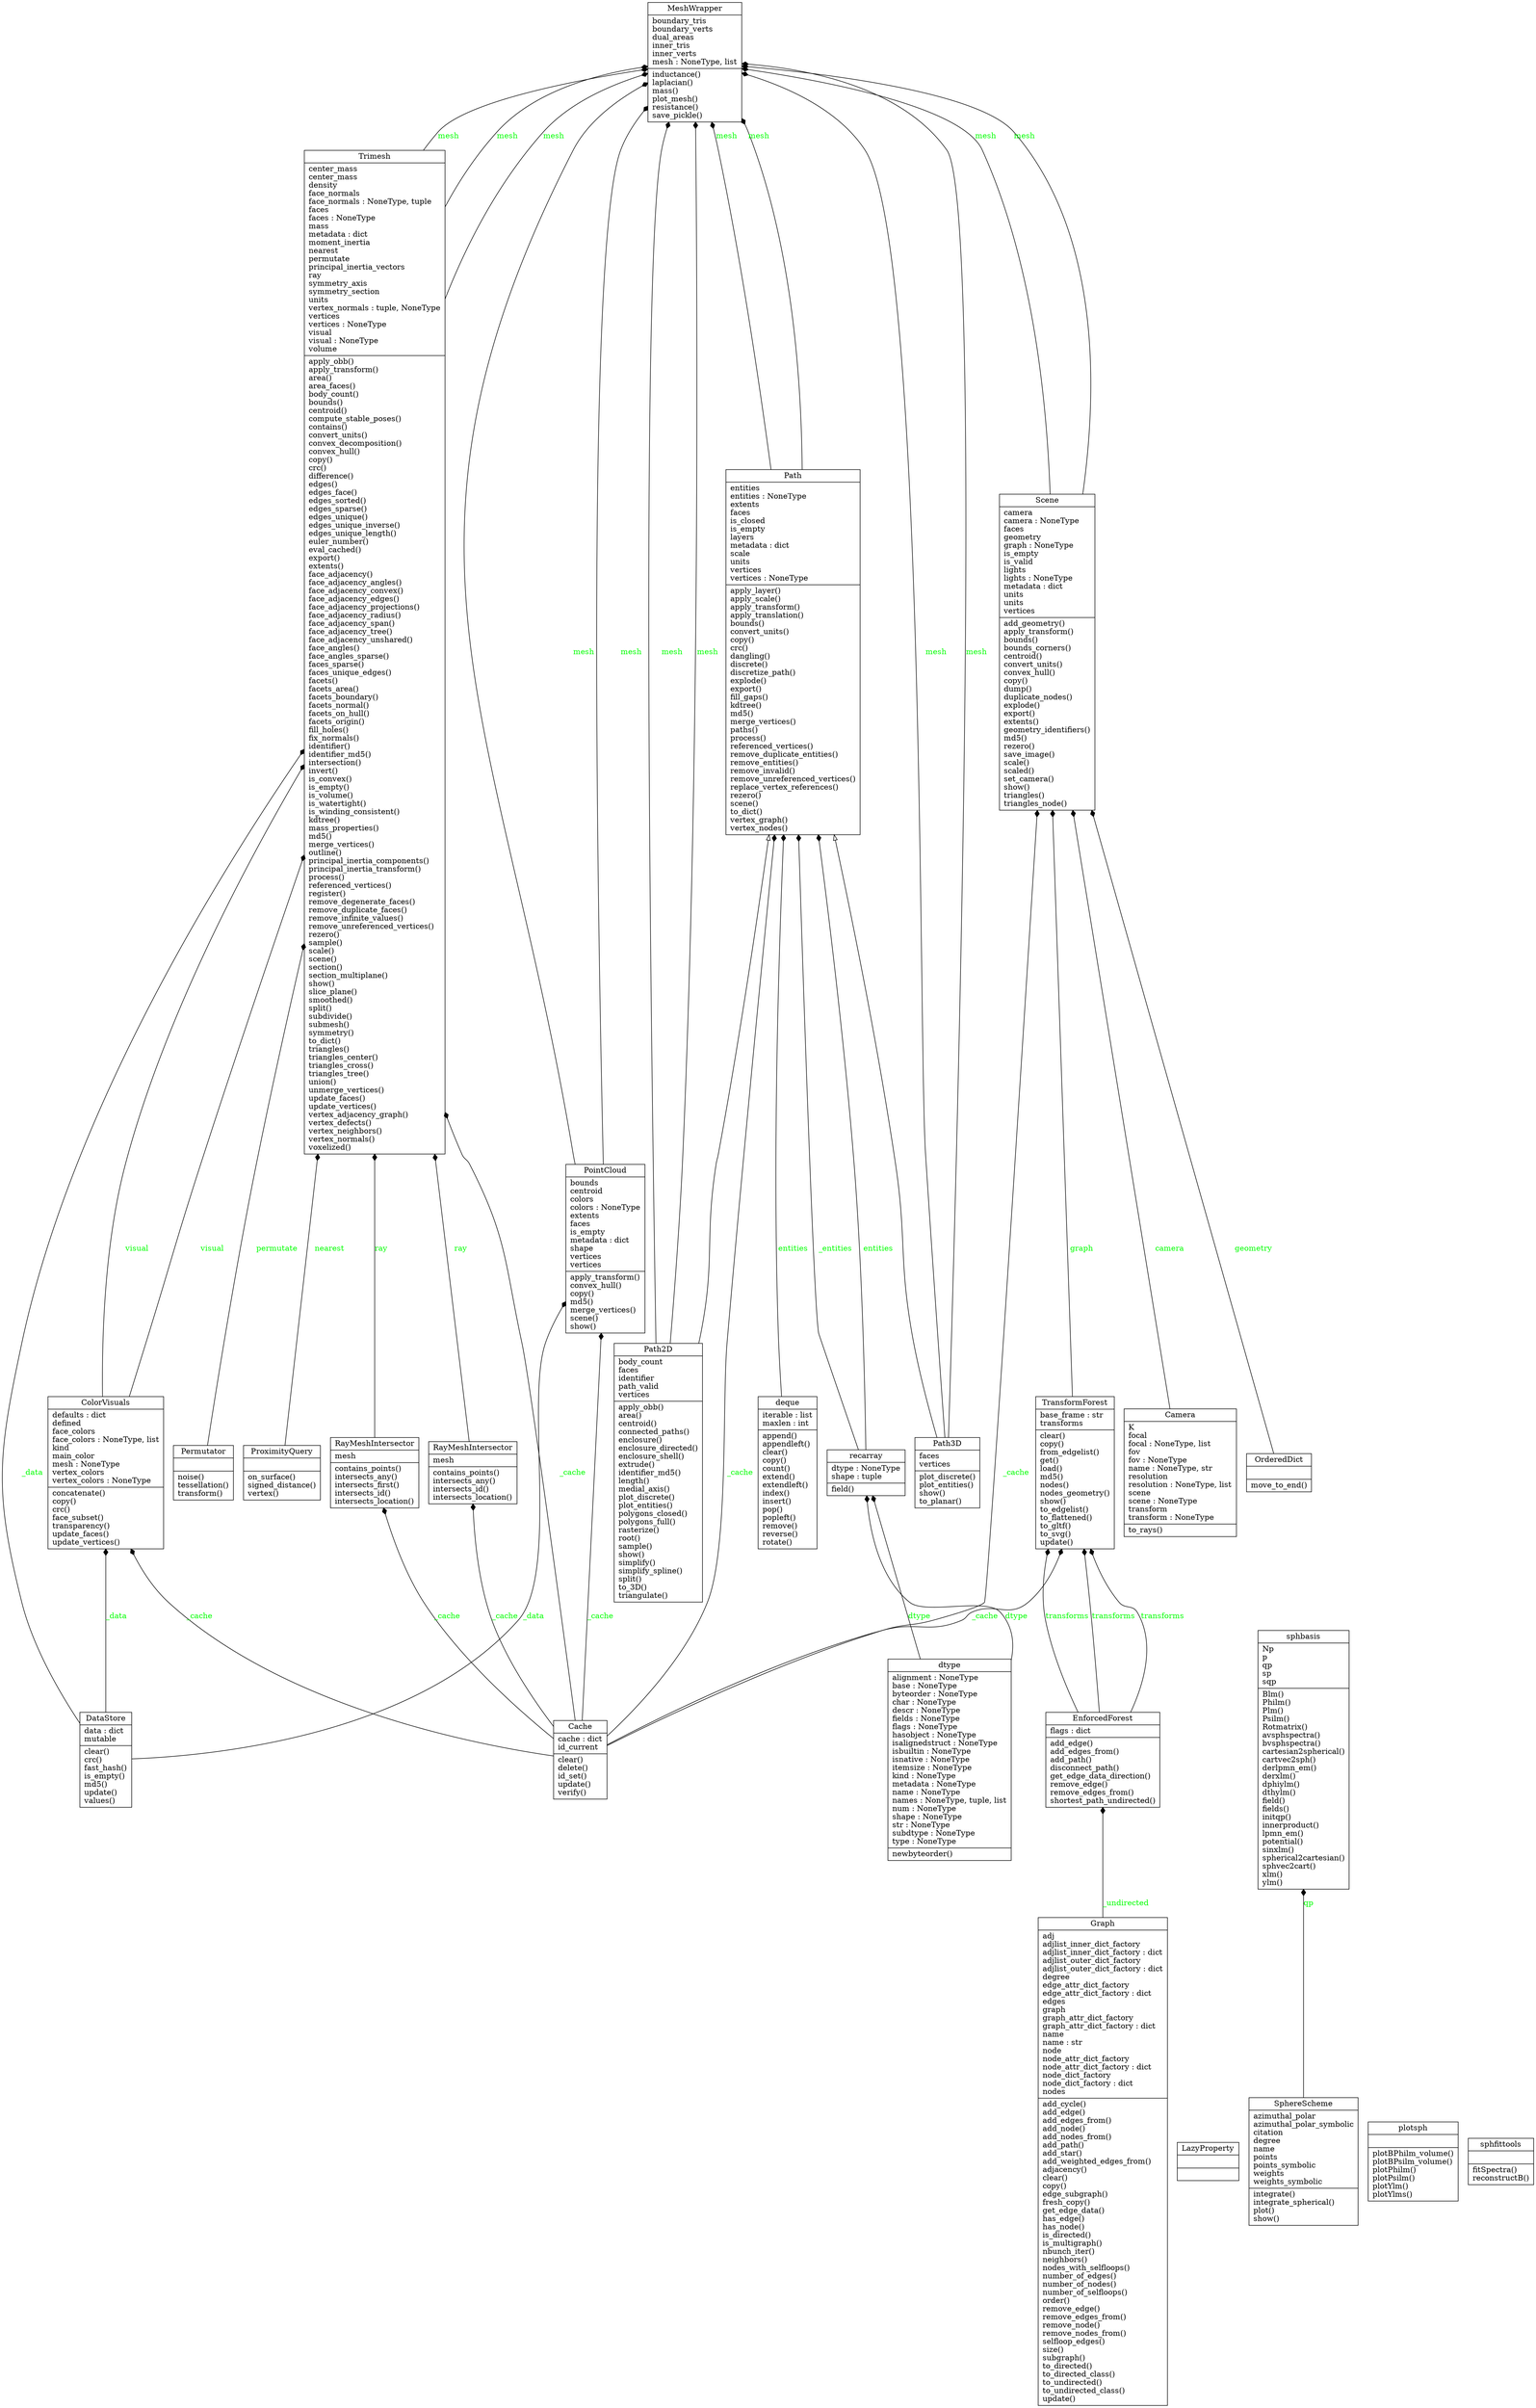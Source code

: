 digraph "classes" {
charset="utf-8"
rankdir=BT
"0" [label="{Cache|cache : dict\lid_current\l|clear()\ldelete()\lid_set()\lupdate()\lverify()\l}", shape="record"];
"1" [label="{Camera|K\lfocal\lfocal : NoneType, list\lfov\lfov : NoneType\lname : NoneType, str\lresolution\lresolution : NoneType, list\lscene\lscene : NoneType\ltransform\ltransform : NoneType\l|to_rays()\l}", shape="record"];
"2" [label="{ColorVisuals|defaults : dict\ldefined\lface_colors\lface_colors : NoneType, list\lkind\lmain_color\lmesh : NoneType\lvertex_colors\lvertex_colors : NoneType\l|concatenate()\lcopy()\lcrc()\lface_subset()\ltransparency()\lupdate_faces()\lupdate_vertices()\l}", shape="record"];
"3" [label="{DataStore|data : dict\lmutable\l|clear()\lcrc()\lfast_hash()\lis_empty()\lmd5()\lupdate()\lvalues()\l}", shape="record"];
"4" [label="{EnforcedForest|flags : dict\l|add_edge()\ladd_edges_from()\ladd_path()\ldisconnect_path()\lget_edge_data_direction()\lremove_edge()\lremove_edges_from()\lshortest_path_undirected()\l}", shape="record"];
"5" [label="{Graph|adj\ladjlist_inner_dict_factory\ladjlist_inner_dict_factory : dict\ladjlist_outer_dict_factory\ladjlist_outer_dict_factory : dict\ldegree\ledge_attr_dict_factory\ledge_attr_dict_factory : dict\ledges\lgraph\lgraph_attr_dict_factory\lgraph_attr_dict_factory : dict\lname\lname : str\lnode\lnode_attr_dict_factory\lnode_attr_dict_factory : dict\lnode_dict_factory\lnode_dict_factory : dict\lnodes\l|add_cycle()\ladd_edge()\ladd_edges_from()\ladd_node()\ladd_nodes_from()\ladd_path()\ladd_star()\ladd_weighted_edges_from()\ladjacency()\lclear()\lcopy()\ledge_subgraph()\lfresh_copy()\lget_edge_data()\lhas_edge()\lhas_node()\lis_directed()\lis_multigraph()\lnbunch_iter()\lneighbors()\lnodes_with_selfloops()\lnumber_of_edges()\lnumber_of_nodes()\lnumber_of_selfloops()\lorder()\lremove_edge()\lremove_edges_from()\lremove_node()\lremove_nodes_from()\lselfloop_edges()\lsize()\lsubgraph()\lto_directed()\lto_directed_class()\lto_undirected()\lto_undirected_class()\lupdate()\l}", shape="record"];
"6" [label="{LazyProperty|\l|}", shape="record"];
"7" [label="{MeshWrapper|boundary_tris\lboundary_verts\ldual_areas\linner_tris\linner_verts\lmesh : NoneType, list\l|inductance()\llaplacian()\lmass()\lplot_mesh()\lresistance()\lsave_pickle()\l}", shape="record"];
"8" [label="{OrderedDict|\l|move_to_end()\l}", shape="record"];
"9" [label="{Path|entities\lentities : NoneType\lextents\lfaces\lis_closed\lis_empty\llayers\lmetadata : dict\lscale\lunits\lvertices\lvertices : NoneType\l|apply_layer()\lapply_scale()\lapply_transform()\lapply_translation()\lbounds()\lconvert_units()\lcopy()\lcrc()\ldangling()\ldiscrete()\ldiscretize_path()\lexplode()\lexport()\lfill_gaps()\lkdtree()\lmd5()\lmerge_vertices()\lpaths()\lprocess()\lreferenced_vertices()\lremove_duplicate_entities()\lremove_entities()\lremove_invalid()\lremove_unreferenced_vertices()\lreplace_vertex_references()\lrezero()\lscene()\lto_dict()\lvertex_graph()\lvertex_nodes()\l}", shape="record"];
"10" [label="{Path2D|body_count\lfaces\lidentifier\lpath_valid\lvertices\l|apply_obb()\larea()\lcentroid()\lconnected_paths()\lenclosure()\lenclosure_directed()\lenclosure_shell()\lextrude()\lidentifier_md5()\llength()\lmedial_axis()\lplot_discrete()\lplot_entities()\lpolygons_closed()\lpolygons_full()\lrasterize()\lroot()\lsample()\lshow()\lsimplify()\lsimplify_spline()\lsplit()\lto_3D()\ltriangulate()\l}", shape="record"];
"11" [label="{Path3D|faces\lvertices\l|plot_discrete()\lplot_entities()\lshow()\lto_planar()\l}", shape="record"];
"12" [label="{Permutator|\l|noise()\ltessellation()\ltransform()\l}", shape="record"];
"13" [label="{PointCloud|bounds\lcentroid\lcolors\lcolors : NoneType\lextents\lfaces\lis_empty\lmetadata : dict\lshape\lvertices\lvertices\l|apply_transform()\lconvex_hull()\lcopy()\lmd5()\lmerge_vertices()\lscene()\lshow()\l}", shape="record"];
"14" [label="{ProximityQuery|\l|on_surface()\lsigned_distance()\lvertex()\l}", shape="record"];
"15" [label="{RayMeshIntersector|mesh\l|contains_points()\lintersects_any()\lintersects_id()\lintersects_location()\l}", shape="record"];
"16" [label="{RayMeshIntersector|mesh\l|contains_points()\lintersects_any()\lintersects_first()\lintersects_id()\lintersects_location()\l}", shape="record"];
"17" [label="{Scene|camera\lcamera : NoneType\lfaces\lgeometry\lgraph : NoneType\lis_empty\lis_valid\llights\llights : NoneType\lmetadata : dict\lunits\lunits\lvertices\l|add_geometry()\lapply_transform()\lbounds()\lbounds_corners()\lcentroid()\lconvert_units()\lconvex_hull()\lcopy()\ldump()\lduplicate_nodes()\lexplode()\lexport()\lextents()\lgeometry_identifiers()\lmd5()\lrezero()\lsave_image()\lscale()\lscaled()\lset_camera()\lshow()\ltriangles()\ltriangles_node()\l}", shape="record"];
"18" [label="{SphereScheme|azimuthal_polar\lazimuthal_polar_symbolic\lcitation\ldegree\lname\lpoints\lpoints_symbolic\lweights\lweights_symbolic\l|integrate()\lintegrate_spherical()\lplot()\lshow()\l}", shape="record"];
"19" [label="{TransformForest|base_frame : str\ltransforms\l|clear()\lcopy()\lfrom_edgelist()\lget()\lload()\lmd5()\lnodes()\lnodes_geometry()\lshow()\lto_edgelist()\lto_flattened()\lto_gltf()\lto_svg()\lupdate()\l}", shape="record"];
"20" [label="{Trimesh|center_mass\lcenter_mass\ldensity\lface_normals\lface_normals : NoneType, tuple\lfaces\lfaces : NoneType\lmass\lmetadata : dict\lmoment_inertia\lnearest\lpermutate\lprincipal_inertia_vectors\lray\lsymmetry_axis\lsymmetry_section\lunits\lvertex_normals : tuple, NoneType\lvertices\lvertices : NoneType\lvisual\lvisual : NoneType\lvolume\l|apply_obb()\lapply_transform()\larea()\larea_faces()\lbody_count()\lbounds()\lcentroid()\lcompute_stable_poses()\lcontains()\lconvert_units()\lconvex_decomposition()\lconvex_hull()\lcopy()\lcrc()\ldifference()\ledges()\ledges_face()\ledges_sorted()\ledges_sparse()\ledges_unique()\ledges_unique_inverse()\ledges_unique_length()\leuler_number()\leval_cached()\lexport()\lextents()\lface_adjacency()\lface_adjacency_angles()\lface_adjacency_convex()\lface_adjacency_edges()\lface_adjacency_projections()\lface_adjacency_radius()\lface_adjacency_span()\lface_adjacency_tree()\lface_adjacency_unshared()\lface_angles()\lface_angles_sparse()\lfaces_sparse()\lfaces_unique_edges()\lfacets()\lfacets_area()\lfacets_boundary()\lfacets_normal()\lfacets_on_hull()\lfacets_origin()\lfill_holes()\lfix_normals()\lidentifier()\lidentifier_md5()\lintersection()\linvert()\lis_convex()\lis_empty()\lis_volume()\lis_watertight()\lis_winding_consistent()\lkdtree()\lmass_properties()\lmd5()\lmerge_vertices()\loutline()\lprincipal_inertia_components()\lprincipal_inertia_transform()\lprocess()\lreferenced_vertices()\lregister()\lremove_degenerate_faces()\lremove_duplicate_faces()\lremove_infinite_values()\lremove_unreferenced_vertices()\lrezero()\lsample()\lscale()\lscene()\lsection()\lsection_multiplane()\lshow()\lslice_plane()\lsmoothed()\lsplit()\lsubdivide()\lsubmesh()\lsymmetry()\lto_dict()\ltriangles()\ltriangles_center()\ltriangles_cross()\ltriangles_tree()\lunion()\lunmerge_vertices()\lupdate_faces()\lupdate_vertices()\lvertex_adjacency_graph()\lvertex_defects()\lvertex_neighbors()\lvertex_normals()\lvoxelized()\l}", shape="record"];
"21" [label="{deque|iterable : list\lmaxlen : int\l|append()\lappendleft()\lclear()\lcopy()\lcount()\lextend()\lextendleft()\lindex()\linsert()\lpop()\lpopleft()\lremove()\lreverse()\lrotate()\l}", shape="record"];
"22" [label="{dtype|alignment : NoneType\lbase : NoneType\lbyteorder : NoneType\lchar : NoneType\ldescr : NoneType\lfields : NoneType\lflags : NoneType\lhasobject : NoneType\lisalignedstruct : NoneType\lisbuiltin : NoneType\lisnative : NoneType\litemsize : NoneType\lkind : NoneType\lmetadata : NoneType\lname : NoneType\lnames : NoneType, tuple, list\lnum : NoneType\lshape : NoneType\lstr : NoneType\lsubdtype : NoneType\ltype : NoneType\l|newbyteorder()\l}", shape="record"];
"23" [label="{plotsph|\l|plotBPhilm_volume()\lplotBPsilm_volume()\lplotPhilm()\lplotPsilm()\lplotYlm()\lplotYlms()\l}", shape="record"];
"24" [label="{recarray|dtype : NoneType\lshape : tuple\l|field()\l}", shape="record"];
"25" [label="{sphbasis|Np\lp\lqp\lsp\lsqp\l|Blm()\lPhilm()\lPlm()\lPsilm()\lRotmatrix()\lavsphspectra()\lbvsphspectra()\lcartesian2spherical()\lcartvec2sph()\lderlpmn_em()\lderxlm()\ldphiylm()\ldthylm()\lfield()\lfields()\linitqp()\linnerproduct()\llpmn_em()\lpotential()\lsinxlm()\lspherical2cartesian()\lsphvec2cart()\lxlm()\lylm()\l}", shape="record"];
"26" [label="{sphfittools|\l|fitSpectra()\lreconstructB()\l}", shape="record"];
"10" -> "9" [arrowhead="empty", arrowtail="none"];
"11" -> "9" [arrowhead="empty", arrowtail="none"];
"0" -> "2" [arrowhead="diamond", arrowtail="none", fontcolor="green", label="_cache", style="solid"];
"0" -> "9" [arrowhead="diamond", arrowtail="none", fontcolor="green", label="_cache", style="solid"];
"0" -> "13" [arrowhead="diamond", arrowtail="none", fontcolor="green", label="_cache", style="solid"];
"0" -> "15" [arrowhead="diamond", arrowtail="none", fontcolor="green", label="_cache", style="solid"];
"0" -> "16" [arrowhead="diamond", arrowtail="none", fontcolor="green", label="_cache", style="solid"];
"0" -> "17" [arrowhead="diamond", arrowtail="none", fontcolor="green", label="_cache", style="solid"];
"0" -> "19" [arrowhead="diamond", arrowtail="none", fontcolor="green", label="_cache", style="solid"];
"0" -> "20" [arrowhead="diamond", arrowtail="none", fontcolor="green", label="_cache", style="solid"];
"1" -> "17" [arrowhead="diamond", arrowtail="none", fontcolor="green", label="camera", style="solid"];
"2" -> "20" [arrowhead="diamond", arrowtail="none", fontcolor="green", label="visual", style="solid"];
"2" -> "20" [arrowhead="diamond", arrowtail="none", fontcolor="green", label="visual", style="solid"];
"3" -> "2" [arrowhead="diamond", arrowtail="none", fontcolor="green", label="_data", style="solid"];
"3" -> "13" [arrowhead="diamond", arrowtail="none", fontcolor="green", label="_data", style="solid"];
"3" -> "20" [arrowhead="diamond", arrowtail="none", fontcolor="green", label="_data", style="solid"];
"4" -> "19" [arrowhead="diamond", arrowtail="none", fontcolor="green", label="transforms", style="solid"];
"4" -> "19" [arrowhead="diamond", arrowtail="none", fontcolor="green", label="transforms", style="solid"];
"4" -> "19" [arrowhead="diamond", arrowtail="none", fontcolor="green", label="transforms", style="solid"];
"5" -> "4" [arrowhead="diamond", arrowtail="none", fontcolor="green", label="_undirected", style="solid"];
"8" -> "17" [arrowhead="diamond", arrowtail="none", fontcolor="green", label="geometry", style="solid"];
"9" -> "7" [arrowhead="diamond", arrowtail="none", fontcolor="green", label="mesh", style="solid"];
"9" -> "7" [arrowhead="diamond", arrowtail="none", fontcolor="green", label="mesh", style="solid"];
"10" -> "7" [arrowhead="diamond", arrowtail="none", fontcolor="green", label="mesh", style="solid"];
"10" -> "7" [arrowhead="diamond", arrowtail="none", fontcolor="green", label="mesh", style="solid"];
"11" -> "7" [arrowhead="diamond", arrowtail="none", fontcolor="green", label="mesh", style="solid"];
"11" -> "7" [arrowhead="diamond", arrowtail="none", fontcolor="green", label="mesh", style="solid"];
"12" -> "20" [arrowhead="diamond", arrowtail="none", fontcolor="green", label="permutate", style="solid"];
"13" -> "7" [arrowhead="diamond", arrowtail="none", fontcolor="green", label="mesh", style="solid"];
"13" -> "7" [arrowhead="diamond", arrowtail="none", fontcolor="green", label="mesh", style="solid"];
"14" -> "20" [arrowhead="diamond", arrowtail="none", fontcolor="green", label="nearest", style="solid"];
"15" -> "20" [arrowhead="diamond", arrowtail="none", fontcolor="green", label="ray", style="solid"];
"16" -> "20" [arrowhead="diamond", arrowtail="none", fontcolor="green", label="ray", style="solid"];
"17" -> "7" [arrowhead="diamond", arrowtail="none", fontcolor="green", label="mesh", style="solid"];
"17" -> "7" [arrowhead="diamond", arrowtail="none", fontcolor="green", label="mesh", style="solid"];
"18" -> "25" [arrowhead="diamond", arrowtail="none", fontcolor="green", label="qp", style="solid"];
"19" -> "17" [arrowhead="diamond", arrowtail="none", fontcolor="green", label="graph", style="solid"];
"20" -> "7" [arrowhead="diamond", arrowtail="none", fontcolor="green", label="mesh", style="solid"];
"20" -> "7" [arrowhead="diamond", arrowtail="none", fontcolor="green", label="mesh", style="solid"];
"20" -> "7" [arrowhead="diamond", arrowtail="none", fontcolor="green", label="mesh", style="solid"];
"21" -> "9" [arrowhead="diamond", arrowtail="none", fontcolor="green", label="entities", style="solid"];
"22" -> "24" [arrowhead="diamond", arrowtail="none", fontcolor="green", label="dtype", style="solid"];
"22" -> "24" [arrowhead="diamond", arrowtail="none", fontcolor="green", label="dtype", style="solid"];
"24" -> "9" [arrowhead="diamond", arrowtail="none", fontcolor="green", label="entities", style="solid"];
"24" -> "9" [arrowhead="diamond", arrowtail="none", fontcolor="green", label="_entities", style="solid"];
}
